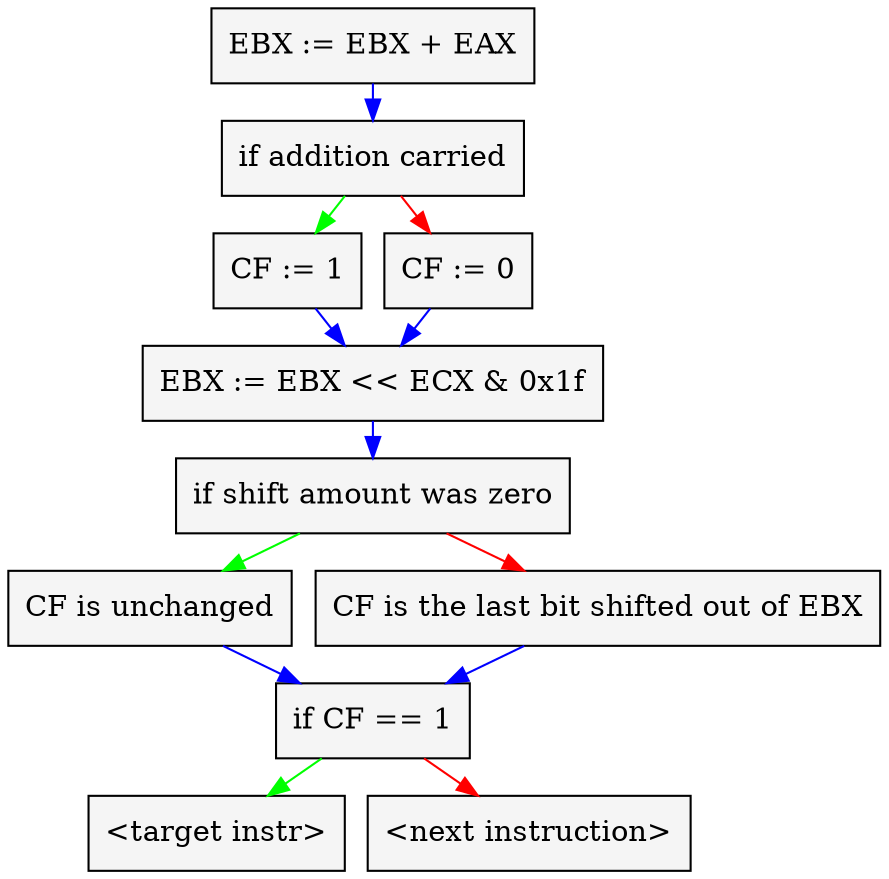 digraph shladd {
  node [shape=box, style=filled, fillcolor="#F5F5F5"];
  edge [color="#0000FF"];
labelfontsize=12;
margin=0;
nodesep=.15;
ranksep=.25;
 1 -> 2;
 2 -> 3 [color="#00ff00"];
 3 -> 5;
 2 -> 4 [color="#ff0000"];
 4 -> 5;
 5 -> 6;
 6 -> 7 [color="#00ff00"];
 6 -> 8 [color="#ff0000"];
 7 -> 9;
 8 -> 9;
 9 -> 11 [color="#00ff00"];
 9 -> 10 [color="#ff0000"];
 1 [label="EBX := EBX + EAX"];
 2 [label="if addition carried"];
 3 [label="CF := 1"];
 4 [label="CF := 0"];
 5 [label="EBX := EBX << ECX & 0x1f"];
 6 [label="if shift amount was zero"];
 7 [label="CF is unchanged"]; 
 8 [label="CF is the last bit shifted out of EBX"];
 9 [label="if CF == 1"];
 11 [label="<target instr>"];
 10 [label="<next instruction>"];
}
